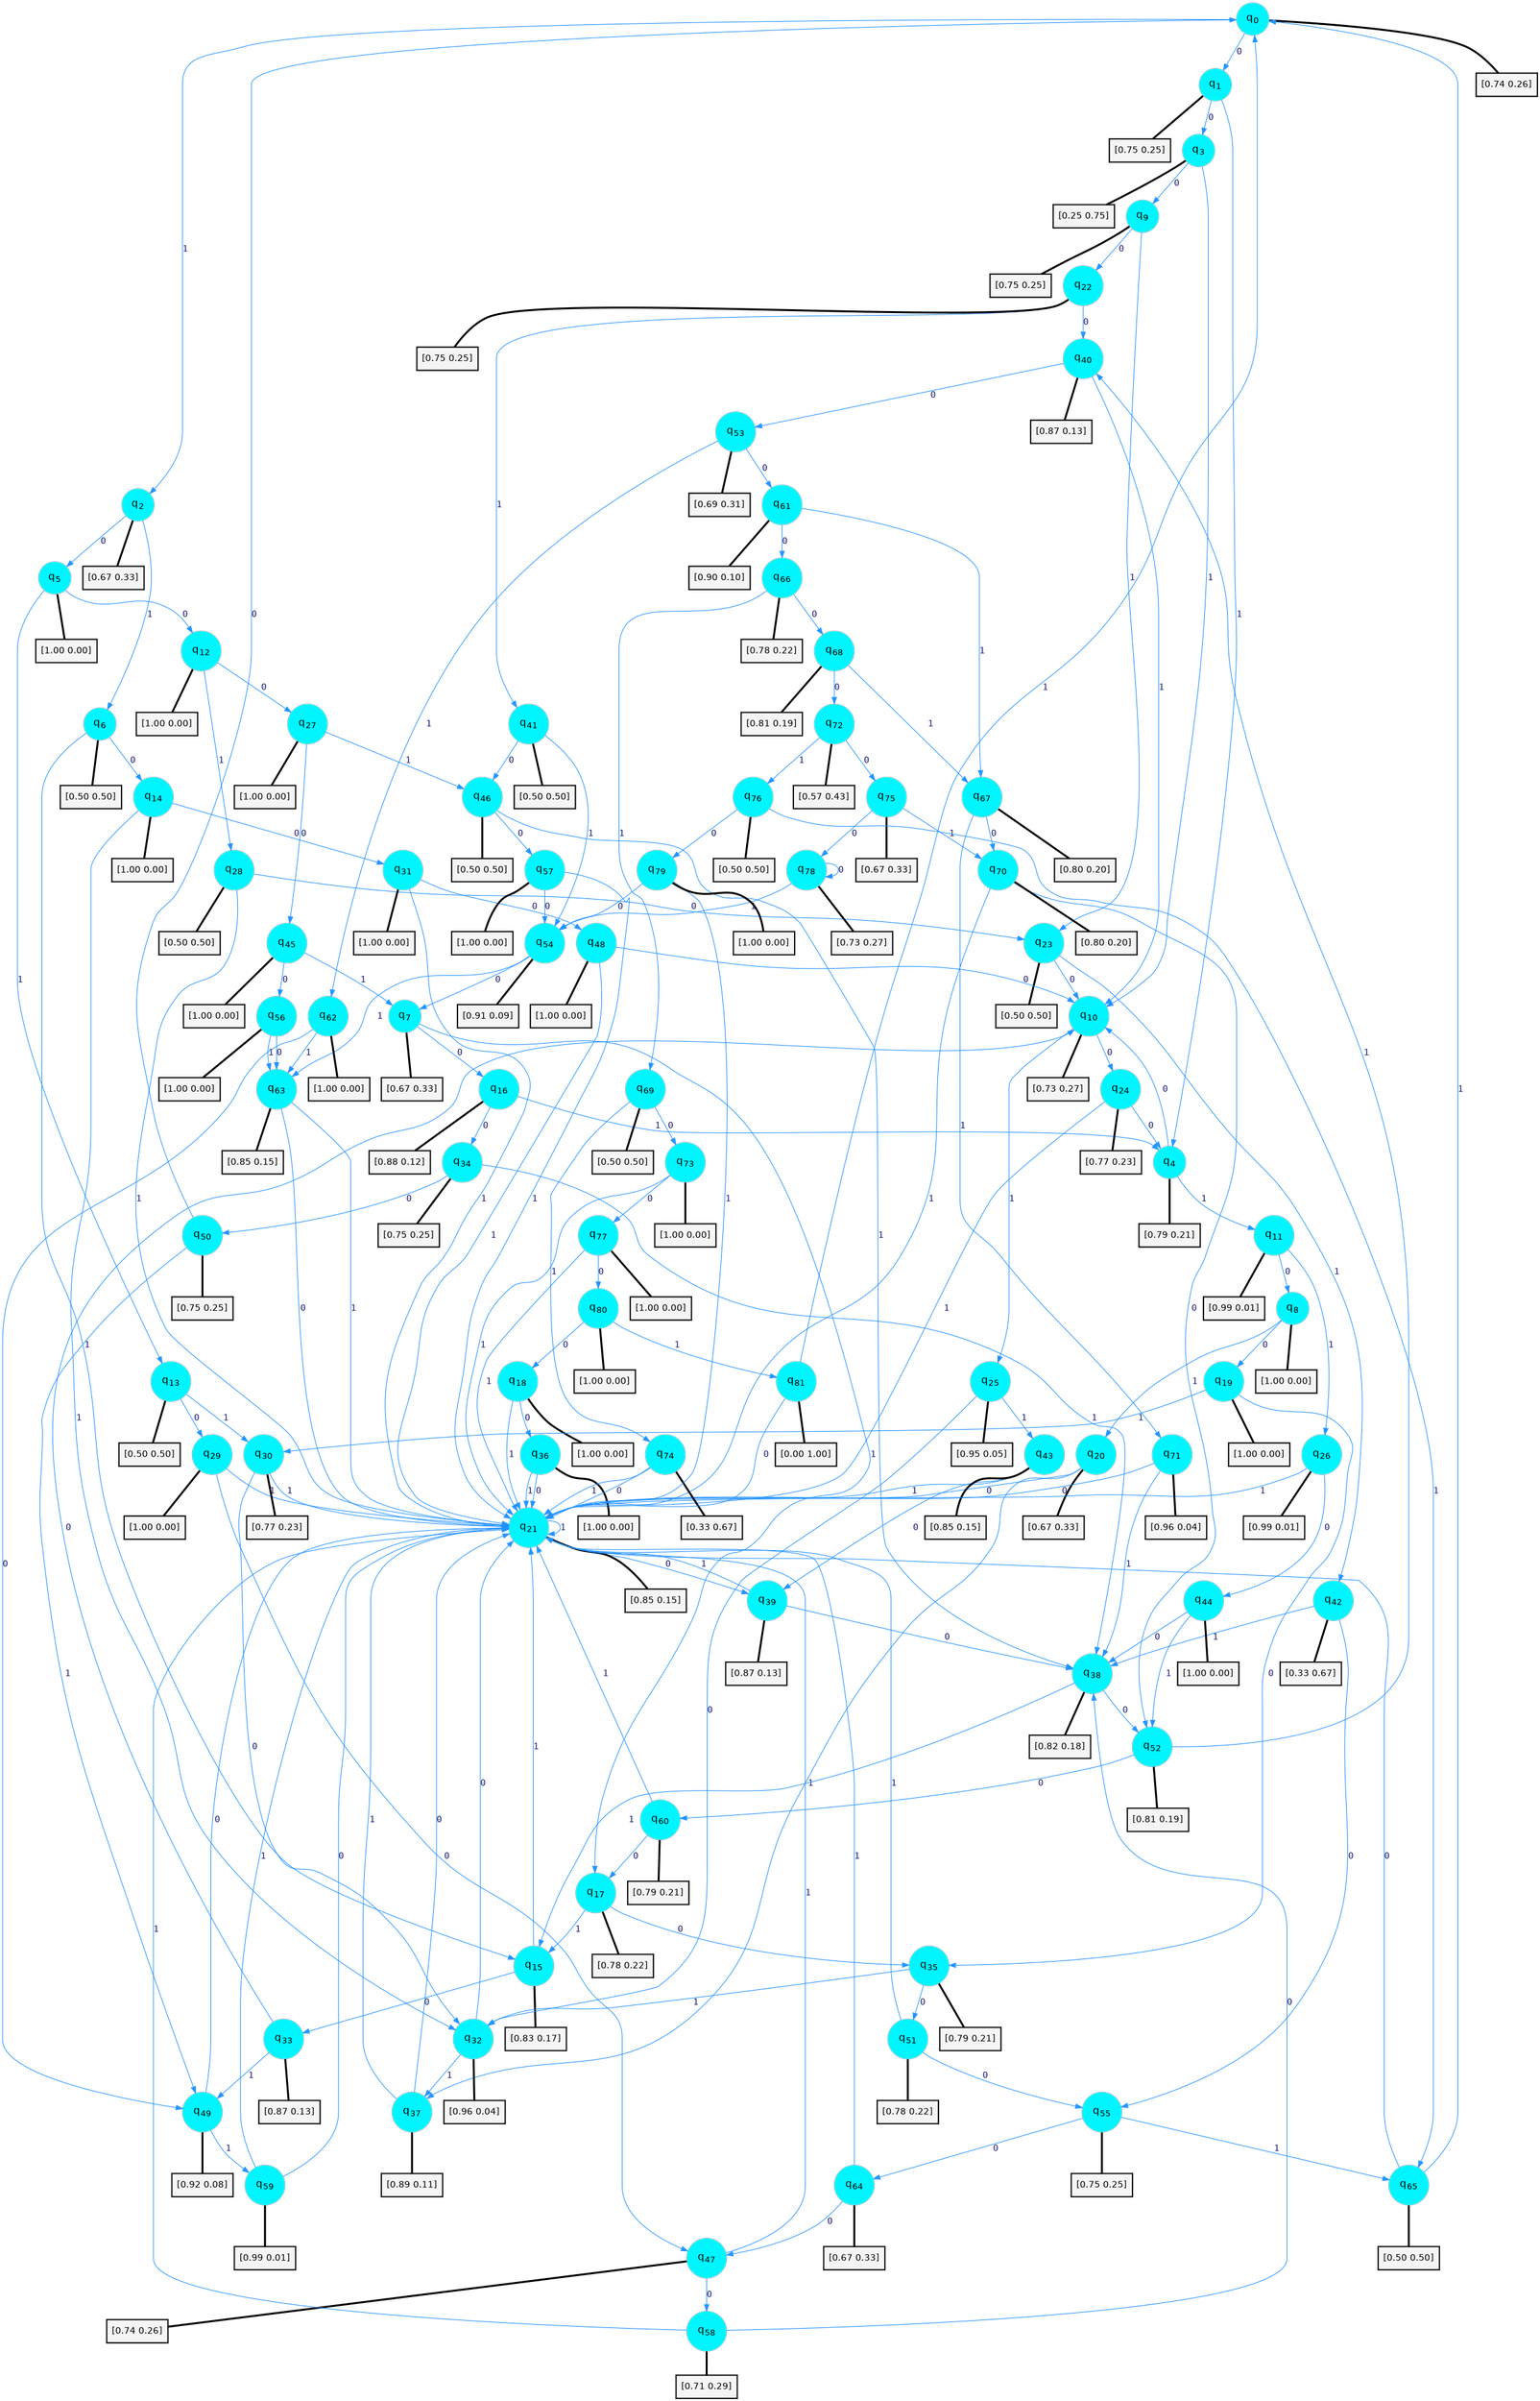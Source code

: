 digraph G {
graph [
bgcolor=transparent, dpi=300, rankdir=TD, size="40,25"];
node [
color=gray, fillcolor=turquoise1, fontcolor=black, fontname=Helvetica, fontsize=16, fontweight=bold, shape=circle, style=filled];
edge [
arrowsize=1, color=dodgerblue1, fontcolor=midnightblue, fontname=courier, fontweight=bold, penwidth=1, style=solid, weight=20];
0[label=<q<SUB>0</SUB>>];
1[label=<q<SUB>1</SUB>>];
2[label=<q<SUB>2</SUB>>];
3[label=<q<SUB>3</SUB>>];
4[label=<q<SUB>4</SUB>>];
5[label=<q<SUB>5</SUB>>];
6[label=<q<SUB>6</SUB>>];
7[label=<q<SUB>7</SUB>>];
8[label=<q<SUB>8</SUB>>];
9[label=<q<SUB>9</SUB>>];
10[label=<q<SUB>10</SUB>>];
11[label=<q<SUB>11</SUB>>];
12[label=<q<SUB>12</SUB>>];
13[label=<q<SUB>13</SUB>>];
14[label=<q<SUB>14</SUB>>];
15[label=<q<SUB>15</SUB>>];
16[label=<q<SUB>16</SUB>>];
17[label=<q<SUB>17</SUB>>];
18[label=<q<SUB>18</SUB>>];
19[label=<q<SUB>19</SUB>>];
20[label=<q<SUB>20</SUB>>];
21[label=<q<SUB>21</SUB>>];
22[label=<q<SUB>22</SUB>>];
23[label=<q<SUB>23</SUB>>];
24[label=<q<SUB>24</SUB>>];
25[label=<q<SUB>25</SUB>>];
26[label=<q<SUB>26</SUB>>];
27[label=<q<SUB>27</SUB>>];
28[label=<q<SUB>28</SUB>>];
29[label=<q<SUB>29</SUB>>];
30[label=<q<SUB>30</SUB>>];
31[label=<q<SUB>31</SUB>>];
32[label=<q<SUB>32</SUB>>];
33[label=<q<SUB>33</SUB>>];
34[label=<q<SUB>34</SUB>>];
35[label=<q<SUB>35</SUB>>];
36[label=<q<SUB>36</SUB>>];
37[label=<q<SUB>37</SUB>>];
38[label=<q<SUB>38</SUB>>];
39[label=<q<SUB>39</SUB>>];
40[label=<q<SUB>40</SUB>>];
41[label=<q<SUB>41</SUB>>];
42[label=<q<SUB>42</SUB>>];
43[label=<q<SUB>43</SUB>>];
44[label=<q<SUB>44</SUB>>];
45[label=<q<SUB>45</SUB>>];
46[label=<q<SUB>46</SUB>>];
47[label=<q<SUB>47</SUB>>];
48[label=<q<SUB>48</SUB>>];
49[label=<q<SUB>49</SUB>>];
50[label=<q<SUB>50</SUB>>];
51[label=<q<SUB>51</SUB>>];
52[label=<q<SUB>52</SUB>>];
53[label=<q<SUB>53</SUB>>];
54[label=<q<SUB>54</SUB>>];
55[label=<q<SUB>55</SUB>>];
56[label=<q<SUB>56</SUB>>];
57[label=<q<SUB>57</SUB>>];
58[label=<q<SUB>58</SUB>>];
59[label=<q<SUB>59</SUB>>];
60[label=<q<SUB>60</SUB>>];
61[label=<q<SUB>61</SUB>>];
62[label=<q<SUB>62</SUB>>];
63[label=<q<SUB>63</SUB>>];
64[label=<q<SUB>64</SUB>>];
65[label=<q<SUB>65</SUB>>];
66[label=<q<SUB>66</SUB>>];
67[label=<q<SUB>67</SUB>>];
68[label=<q<SUB>68</SUB>>];
69[label=<q<SUB>69</SUB>>];
70[label=<q<SUB>70</SUB>>];
71[label=<q<SUB>71</SUB>>];
72[label=<q<SUB>72</SUB>>];
73[label=<q<SUB>73</SUB>>];
74[label=<q<SUB>74</SUB>>];
75[label=<q<SUB>75</SUB>>];
76[label=<q<SUB>76</SUB>>];
77[label=<q<SUB>77</SUB>>];
78[label=<q<SUB>78</SUB>>];
79[label=<q<SUB>79</SUB>>];
80[label=<q<SUB>80</SUB>>];
81[label=<q<SUB>81</SUB>>];
82[label="[0.74 0.26]", shape=box,fontcolor=black, fontname=Helvetica, fontsize=14, penwidth=2, fillcolor=whitesmoke,color=black];
83[label="[0.75 0.25]", shape=box,fontcolor=black, fontname=Helvetica, fontsize=14, penwidth=2, fillcolor=whitesmoke,color=black];
84[label="[0.67 0.33]", shape=box,fontcolor=black, fontname=Helvetica, fontsize=14, penwidth=2, fillcolor=whitesmoke,color=black];
85[label="[0.25 0.75]", shape=box,fontcolor=black, fontname=Helvetica, fontsize=14, penwidth=2, fillcolor=whitesmoke,color=black];
86[label="[0.79 0.21]", shape=box,fontcolor=black, fontname=Helvetica, fontsize=14, penwidth=2, fillcolor=whitesmoke,color=black];
87[label="[1.00 0.00]", shape=box,fontcolor=black, fontname=Helvetica, fontsize=14, penwidth=2, fillcolor=whitesmoke,color=black];
88[label="[0.50 0.50]", shape=box,fontcolor=black, fontname=Helvetica, fontsize=14, penwidth=2, fillcolor=whitesmoke,color=black];
89[label="[0.67 0.33]", shape=box,fontcolor=black, fontname=Helvetica, fontsize=14, penwidth=2, fillcolor=whitesmoke,color=black];
90[label="[1.00 0.00]", shape=box,fontcolor=black, fontname=Helvetica, fontsize=14, penwidth=2, fillcolor=whitesmoke,color=black];
91[label="[0.75 0.25]", shape=box,fontcolor=black, fontname=Helvetica, fontsize=14, penwidth=2, fillcolor=whitesmoke,color=black];
92[label="[0.73 0.27]", shape=box,fontcolor=black, fontname=Helvetica, fontsize=14, penwidth=2, fillcolor=whitesmoke,color=black];
93[label="[0.99 0.01]", shape=box,fontcolor=black, fontname=Helvetica, fontsize=14, penwidth=2, fillcolor=whitesmoke,color=black];
94[label="[1.00 0.00]", shape=box,fontcolor=black, fontname=Helvetica, fontsize=14, penwidth=2, fillcolor=whitesmoke,color=black];
95[label="[0.50 0.50]", shape=box,fontcolor=black, fontname=Helvetica, fontsize=14, penwidth=2, fillcolor=whitesmoke,color=black];
96[label="[1.00 0.00]", shape=box,fontcolor=black, fontname=Helvetica, fontsize=14, penwidth=2, fillcolor=whitesmoke,color=black];
97[label="[0.83 0.17]", shape=box,fontcolor=black, fontname=Helvetica, fontsize=14, penwidth=2, fillcolor=whitesmoke,color=black];
98[label="[0.88 0.12]", shape=box,fontcolor=black, fontname=Helvetica, fontsize=14, penwidth=2, fillcolor=whitesmoke,color=black];
99[label="[0.78 0.22]", shape=box,fontcolor=black, fontname=Helvetica, fontsize=14, penwidth=2, fillcolor=whitesmoke,color=black];
100[label="[1.00 0.00]", shape=box,fontcolor=black, fontname=Helvetica, fontsize=14, penwidth=2, fillcolor=whitesmoke,color=black];
101[label="[1.00 0.00]", shape=box,fontcolor=black, fontname=Helvetica, fontsize=14, penwidth=2, fillcolor=whitesmoke,color=black];
102[label="[0.67 0.33]", shape=box,fontcolor=black, fontname=Helvetica, fontsize=14, penwidth=2, fillcolor=whitesmoke,color=black];
103[label="[0.85 0.15]", shape=box,fontcolor=black, fontname=Helvetica, fontsize=14, penwidth=2, fillcolor=whitesmoke,color=black];
104[label="[0.75 0.25]", shape=box,fontcolor=black, fontname=Helvetica, fontsize=14, penwidth=2, fillcolor=whitesmoke,color=black];
105[label="[0.50 0.50]", shape=box,fontcolor=black, fontname=Helvetica, fontsize=14, penwidth=2, fillcolor=whitesmoke,color=black];
106[label="[0.77 0.23]", shape=box,fontcolor=black, fontname=Helvetica, fontsize=14, penwidth=2, fillcolor=whitesmoke,color=black];
107[label="[0.95 0.05]", shape=box,fontcolor=black, fontname=Helvetica, fontsize=14, penwidth=2, fillcolor=whitesmoke,color=black];
108[label="[0.99 0.01]", shape=box,fontcolor=black, fontname=Helvetica, fontsize=14, penwidth=2, fillcolor=whitesmoke,color=black];
109[label="[1.00 0.00]", shape=box,fontcolor=black, fontname=Helvetica, fontsize=14, penwidth=2, fillcolor=whitesmoke,color=black];
110[label="[0.50 0.50]", shape=box,fontcolor=black, fontname=Helvetica, fontsize=14, penwidth=2, fillcolor=whitesmoke,color=black];
111[label="[1.00 0.00]", shape=box,fontcolor=black, fontname=Helvetica, fontsize=14, penwidth=2, fillcolor=whitesmoke,color=black];
112[label="[0.77 0.23]", shape=box,fontcolor=black, fontname=Helvetica, fontsize=14, penwidth=2, fillcolor=whitesmoke,color=black];
113[label="[1.00 0.00]", shape=box,fontcolor=black, fontname=Helvetica, fontsize=14, penwidth=2, fillcolor=whitesmoke,color=black];
114[label="[0.96 0.04]", shape=box,fontcolor=black, fontname=Helvetica, fontsize=14, penwidth=2, fillcolor=whitesmoke,color=black];
115[label="[0.87 0.13]", shape=box,fontcolor=black, fontname=Helvetica, fontsize=14, penwidth=2, fillcolor=whitesmoke,color=black];
116[label="[0.75 0.25]", shape=box,fontcolor=black, fontname=Helvetica, fontsize=14, penwidth=2, fillcolor=whitesmoke,color=black];
117[label="[0.79 0.21]", shape=box,fontcolor=black, fontname=Helvetica, fontsize=14, penwidth=2, fillcolor=whitesmoke,color=black];
118[label="[1.00 0.00]", shape=box,fontcolor=black, fontname=Helvetica, fontsize=14, penwidth=2, fillcolor=whitesmoke,color=black];
119[label="[0.89 0.11]", shape=box,fontcolor=black, fontname=Helvetica, fontsize=14, penwidth=2, fillcolor=whitesmoke,color=black];
120[label="[0.82 0.18]", shape=box,fontcolor=black, fontname=Helvetica, fontsize=14, penwidth=2, fillcolor=whitesmoke,color=black];
121[label="[0.87 0.13]", shape=box,fontcolor=black, fontname=Helvetica, fontsize=14, penwidth=2, fillcolor=whitesmoke,color=black];
122[label="[0.87 0.13]", shape=box,fontcolor=black, fontname=Helvetica, fontsize=14, penwidth=2, fillcolor=whitesmoke,color=black];
123[label="[0.50 0.50]", shape=box,fontcolor=black, fontname=Helvetica, fontsize=14, penwidth=2, fillcolor=whitesmoke,color=black];
124[label="[0.33 0.67]", shape=box,fontcolor=black, fontname=Helvetica, fontsize=14, penwidth=2, fillcolor=whitesmoke,color=black];
125[label="[0.85 0.15]", shape=box,fontcolor=black, fontname=Helvetica, fontsize=14, penwidth=2, fillcolor=whitesmoke,color=black];
126[label="[1.00 0.00]", shape=box,fontcolor=black, fontname=Helvetica, fontsize=14, penwidth=2, fillcolor=whitesmoke,color=black];
127[label="[1.00 0.00]", shape=box,fontcolor=black, fontname=Helvetica, fontsize=14, penwidth=2, fillcolor=whitesmoke,color=black];
128[label="[0.50 0.50]", shape=box,fontcolor=black, fontname=Helvetica, fontsize=14, penwidth=2, fillcolor=whitesmoke,color=black];
129[label="[0.74 0.26]", shape=box,fontcolor=black, fontname=Helvetica, fontsize=14, penwidth=2, fillcolor=whitesmoke,color=black];
130[label="[1.00 0.00]", shape=box,fontcolor=black, fontname=Helvetica, fontsize=14, penwidth=2, fillcolor=whitesmoke,color=black];
131[label="[0.92 0.08]", shape=box,fontcolor=black, fontname=Helvetica, fontsize=14, penwidth=2, fillcolor=whitesmoke,color=black];
132[label="[0.75 0.25]", shape=box,fontcolor=black, fontname=Helvetica, fontsize=14, penwidth=2, fillcolor=whitesmoke,color=black];
133[label="[0.78 0.22]", shape=box,fontcolor=black, fontname=Helvetica, fontsize=14, penwidth=2, fillcolor=whitesmoke,color=black];
134[label="[0.81 0.19]", shape=box,fontcolor=black, fontname=Helvetica, fontsize=14, penwidth=2, fillcolor=whitesmoke,color=black];
135[label="[0.69 0.31]", shape=box,fontcolor=black, fontname=Helvetica, fontsize=14, penwidth=2, fillcolor=whitesmoke,color=black];
136[label="[0.91 0.09]", shape=box,fontcolor=black, fontname=Helvetica, fontsize=14, penwidth=2, fillcolor=whitesmoke,color=black];
137[label="[0.75 0.25]", shape=box,fontcolor=black, fontname=Helvetica, fontsize=14, penwidth=2, fillcolor=whitesmoke,color=black];
138[label="[1.00 0.00]", shape=box,fontcolor=black, fontname=Helvetica, fontsize=14, penwidth=2, fillcolor=whitesmoke,color=black];
139[label="[1.00 0.00]", shape=box,fontcolor=black, fontname=Helvetica, fontsize=14, penwidth=2, fillcolor=whitesmoke,color=black];
140[label="[0.71 0.29]", shape=box,fontcolor=black, fontname=Helvetica, fontsize=14, penwidth=2, fillcolor=whitesmoke,color=black];
141[label="[0.99 0.01]", shape=box,fontcolor=black, fontname=Helvetica, fontsize=14, penwidth=2, fillcolor=whitesmoke,color=black];
142[label="[0.79 0.21]", shape=box,fontcolor=black, fontname=Helvetica, fontsize=14, penwidth=2, fillcolor=whitesmoke,color=black];
143[label="[0.90 0.10]", shape=box,fontcolor=black, fontname=Helvetica, fontsize=14, penwidth=2, fillcolor=whitesmoke,color=black];
144[label="[1.00 0.00]", shape=box,fontcolor=black, fontname=Helvetica, fontsize=14, penwidth=2, fillcolor=whitesmoke,color=black];
145[label="[0.85 0.15]", shape=box,fontcolor=black, fontname=Helvetica, fontsize=14, penwidth=2, fillcolor=whitesmoke,color=black];
146[label="[0.67 0.33]", shape=box,fontcolor=black, fontname=Helvetica, fontsize=14, penwidth=2, fillcolor=whitesmoke,color=black];
147[label="[0.50 0.50]", shape=box,fontcolor=black, fontname=Helvetica, fontsize=14, penwidth=2, fillcolor=whitesmoke,color=black];
148[label="[0.78 0.22]", shape=box,fontcolor=black, fontname=Helvetica, fontsize=14, penwidth=2, fillcolor=whitesmoke,color=black];
149[label="[0.80 0.20]", shape=box,fontcolor=black, fontname=Helvetica, fontsize=14, penwidth=2, fillcolor=whitesmoke,color=black];
150[label="[0.81 0.19]", shape=box,fontcolor=black, fontname=Helvetica, fontsize=14, penwidth=2, fillcolor=whitesmoke,color=black];
151[label="[0.50 0.50]", shape=box,fontcolor=black, fontname=Helvetica, fontsize=14, penwidth=2, fillcolor=whitesmoke,color=black];
152[label="[0.80 0.20]", shape=box,fontcolor=black, fontname=Helvetica, fontsize=14, penwidth=2, fillcolor=whitesmoke,color=black];
153[label="[0.96 0.04]", shape=box,fontcolor=black, fontname=Helvetica, fontsize=14, penwidth=2, fillcolor=whitesmoke,color=black];
154[label="[0.57 0.43]", shape=box,fontcolor=black, fontname=Helvetica, fontsize=14, penwidth=2, fillcolor=whitesmoke,color=black];
155[label="[1.00 0.00]", shape=box,fontcolor=black, fontname=Helvetica, fontsize=14, penwidth=2, fillcolor=whitesmoke,color=black];
156[label="[0.33 0.67]", shape=box,fontcolor=black, fontname=Helvetica, fontsize=14, penwidth=2, fillcolor=whitesmoke,color=black];
157[label="[0.67 0.33]", shape=box,fontcolor=black, fontname=Helvetica, fontsize=14, penwidth=2, fillcolor=whitesmoke,color=black];
158[label="[0.50 0.50]", shape=box,fontcolor=black, fontname=Helvetica, fontsize=14, penwidth=2, fillcolor=whitesmoke,color=black];
159[label="[1.00 0.00]", shape=box,fontcolor=black, fontname=Helvetica, fontsize=14, penwidth=2, fillcolor=whitesmoke,color=black];
160[label="[0.73 0.27]", shape=box,fontcolor=black, fontname=Helvetica, fontsize=14, penwidth=2, fillcolor=whitesmoke,color=black];
161[label="[1.00 0.00]", shape=box,fontcolor=black, fontname=Helvetica, fontsize=14, penwidth=2, fillcolor=whitesmoke,color=black];
162[label="[1.00 0.00]", shape=box,fontcolor=black, fontname=Helvetica, fontsize=14, penwidth=2, fillcolor=whitesmoke,color=black];
163[label="[0.00 1.00]", shape=box,fontcolor=black, fontname=Helvetica, fontsize=14, penwidth=2, fillcolor=whitesmoke,color=black];
0->1 [label=0];
0->2 [label=1];
0->82 [arrowhead=none, penwidth=3,color=black];
1->3 [label=0];
1->4 [label=1];
1->83 [arrowhead=none, penwidth=3,color=black];
2->5 [label=0];
2->6 [label=1];
2->84 [arrowhead=none, penwidth=3,color=black];
3->9 [label=0];
3->10 [label=1];
3->85 [arrowhead=none, penwidth=3,color=black];
4->10 [label=0];
4->11 [label=1];
4->86 [arrowhead=none, penwidth=3,color=black];
5->12 [label=0];
5->13 [label=1];
5->87 [arrowhead=none, penwidth=3,color=black];
6->14 [label=0];
6->15 [label=1];
6->88 [arrowhead=none, penwidth=3,color=black];
7->16 [label=0];
7->17 [label=1];
7->89 [arrowhead=none, penwidth=3,color=black];
8->19 [label=0];
8->20 [label=1];
8->90 [arrowhead=none, penwidth=3,color=black];
9->22 [label=0];
9->23 [label=1];
9->91 [arrowhead=none, penwidth=3,color=black];
10->24 [label=0];
10->25 [label=1];
10->92 [arrowhead=none, penwidth=3,color=black];
11->8 [label=0];
11->26 [label=1];
11->93 [arrowhead=none, penwidth=3,color=black];
12->27 [label=0];
12->28 [label=1];
12->94 [arrowhead=none, penwidth=3,color=black];
13->29 [label=0];
13->30 [label=1];
13->95 [arrowhead=none, penwidth=3,color=black];
14->31 [label=0];
14->32 [label=1];
14->96 [arrowhead=none, penwidth=3,color=black];
15->33 [label=0];
15->21 [label=1];
15->97 [arrowhead=none, penwidth=3,color=black];
16->34 [label=0];
16->4 [label=1];
16->98 [arrowhead=none, penwidth=3,color=black];
17->35 [label=0];
17->15 [label=1];
17->99 [arrowhead=none, penwidth=3,color=black];
18->36 [label=0];
18->21 [label=1];
18->100 [arrowhead=none, penwidth=3,color=black];
19->35 [label=0];
19->30 [label=1];
19->101 [arrowhead=none, penwidth=3,color=black];
20->21 [label=0];
20->37 [label=1];
20->102 [arrowhead=none, penwidth=3,color=black];
21->39 [label=0];
21->21 [label=1];
21->103 [arrowhead=none, penwidth=3,color=black];
22->40 [label=0];
22->41 [label=1];
22->104 [arrowhead=none, penwidth=3,color=black];
23->10 [label=0];
23->42 [label=1];
23->105 [arrowhead=none, penwidth=3,color=black];
24->4 [label=0];
24->21 [label=1];
24->106 [arrowhead=none, penwidth=3,color=black];
25->32 [label=0];
25->43 [label=1];
25->107 [arrowhead=none, penwidth=3,color=black];
26->44 [label=0];
26->21 [label=1];
26->108 [arrowhead=none, penwidth=3,color=black];
27->45 [label=0];
27->46 [label=1];
27->109 [arrowhead=none, penwidth=3,color=black];
28->23 [label=0];
28->21 [label=1];
28->110 [arrowhead=none, penwidth=3,color=black];
29->47 [label=0];
29->21 [label=1];
29->111 [arrowhead=none, penwidth=3,color=black];
30->32 [label=0];
30->21 [label=1];
30->112 [arrowhead=none, penwidth=3,color=black];
31->48 [label=0];
31->21 [label=1];
31->113 [arrowhead=none, penwidth=3,color=black];
32->21 [label=0];
32->37 [label=1];
32->114 [arrowhead=none, penwidth=3,color=black];
33->10 [label=0];
33->49 [label=1];
33->115 [arrowhead=none, penwidth=3,color=black];
34->50 [label=0];
34->38 [label=1];
34->116 [arrowhead=none, penwidth=3,color=black];
35->51 [label=0];
35->32 [label=1];
35->117 [arrowhead=none, penwidth=3,color=black];
36->21 [label=0];
36->21 [label=1];
36->118 [arrowhead=none, penwidth=3,color=black];
37->21 [label=0];
37->21 [label=1];
37->119 [arrowhead=none, penwidth=3,color=black];
38->52 [label=0];
38->15 [label=1];
38->120 [arrowhead=none, penwidth=3,color=black];
39->38 [label=0];
39->21 [label=1];
39->121 [arrowhead=none, penwidth=3,color=black];
40->53 [label=0];
40->10 [label=1];
40->122 [arrowhead=none, penwidth=3,color=black];
41->46 [label=0];
41->54 [label=1];
41->123 [arrowhead=none, penwidth=3,color=black];
42->55 [label=0];
42->38 [label=1];
42->124 [arrowhead=none, penwidth=3,color=black];
43->39 [label=0];
43->21 [label=1];
43->125 [arrowhead=none, penwidth=3,color=black];
44->38 [label=0];
44->52 [label=1];
44->126 [arrowhead=none, penwidth=3,color=black];
45->56 [label=0];
45->7 [label=1];
45->127 [arrowhead=none, penwidth=3,color=black];
46->57 [label=0];
46->38 [label=1];
46->128 [arrowhead=none, penwidth=3,color=black];
47->58 [label=0];
47->21 [label=1];
47->129 [arrowhead=none, penwidth=3,color=black];
48->10 [label=0];
48->21 [label=1];
48->130 [arrowhead=none, penwidth=3,color=black];
49->21 [label=0];
49->59 [label=1];
49->131 [arrowhead=none, penwidth=3,color=black];
50->0 [label=0];
50->49 [label=1];
50->132 [arrowhead=none, penwidth=3,color=black];
51->55 [label=0];
51->21 [label=1];
51->133 [arrowhead=none, penwidth=3,color=black];
52->60 [label=0];
52->40 [label=1];
52->134 [arrowhead=none, penwidth=3,color=black];
53->61 [label=0];
53->62 [label=1];
53->135 [arrowhead=none, penwidth=3,color=black];
54->7 [label=0];
54->63 [label=1];
54->136 [arrowhead=none, penwidth=3,color=black];
55->64 [label=0];
55->65 [label=1];
55->137 [arrowhead=none, penwidth=3,color=black];
56->63 [label=0];
56->63 [label=1];
56->138 [arrowhead=none, penwidth=3,color=black];
57->54 [label=0];
57->21 [label=1];
57->139 [arrowhead=none, penwidth=3,color=black];
58->38 [label=0];
58->21 [label=1];
58->140 [arrowhead=none, penwidth=3,color=black];
59->21 [label=0];
59->21 [label=1];
59->141 [arrowhead=none, penwidth=3,color=black];
60->17 [label=0];
60->21 [label=1];
60->142 [arrowhead=none, penwidth=3,color=black];
61->66 [label=0];
61->67 [label=1];
61->143 [arrowhead=none, penwidth=3,color=black];
62->49 [label=0];
62->63 [label=1];
62->144 [arrowhead=none, penwidth=3,color=black];
63->21 [label=0];
63->21 [label=1];
63->145 [arrowhead=none, penwidth=3,color=black];
64->47 [label=0];
64->21 [label=1];
64->146 [arrowhead=none, penwidth=3,color=black];
65->21 [label=0];
65->0 [label=1];
65->147 [arrowhead=none, penwidth=3,color=black];
66->68 [label=0];
66->69 [label=1];
66->148 [arrowhead=none, penwidth=3,color=black];
67->70 [label=0];
67->71 [label=1];
67->149 [arrowhead=none, penwidth=3,color=black];
68->72 [label=0];
68->67 [label=1];
68->150 [arrowhead=none, penwidth=3,color=black];
69->73 [label=0];
69->74 [label=1];
69->151 [arrowhead=none, penwidth=3,color=black];
70->52 [label=0];
70->21 [label=1];
70->152 [arrowhead=none, penwidth=3,color=black];
71->21 [label=0];
71->38 [label=1];
71->153 [arrowhead=none, penwidth=3,color=black];
72->75 [label=0];
72->76 [label=1];
72->154 [arrowhead=none, penwidth=3,color=black];
73->77 [label=0];
73->21 [label=1];
73->155 [arrowhead=none, penwidth=3,color=black];
74->21 [label=0];
74->21 [label=1];
74->156 [arrowhead=none, penwidth=3,color=black];
75->78 [label=0];
75->70 [label=1];
75->157 [arrowhead=none, penwidth=3,color=black];
76->79 [label=0];
76->65 [label=1];
76->158 [arrowhead=none, penwidth=3,color=black];
77->80 [label=0];
77->21 [label=1];
77->159 [arrowhead=none, penwidth=3,color=black];
78->78 [label=0];
78->54 [label=1];
78->160 [arrowhead=none, penwidth=3,color=black];
79->54 [label=0];
79->21 [label=1];
79->161 [arrowhead=none, penwidth=3,color=black];
80->18 [label=0];
80->81 [label=1];
80->162 [arrowhead=none, penwidth=3,color=black];
81->21 [label=0];
81->0 [label=1];
81->163 [arrowhead=none, penwidth=3,color=black];
}
